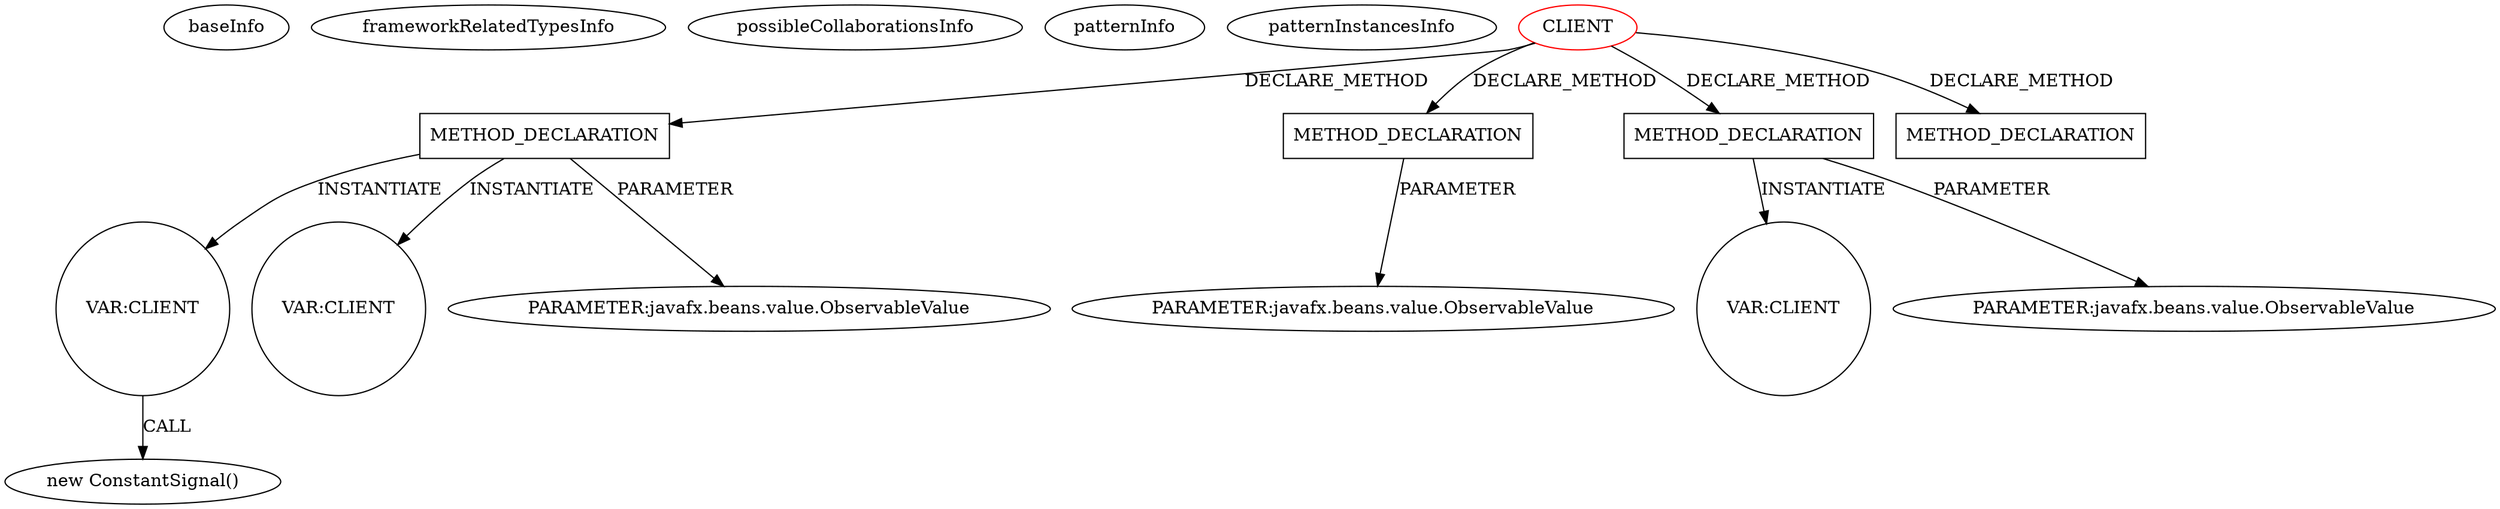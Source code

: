 digraph {
baseInfo[graphId=4557,category="pattern",isAnonymous=false,possibleRelation=false]
frameworkRelatedTypesInfo[]
possibleCollaborationsInfo[]
patternInfo[frequency=2.0,patternRootClient=0]
patternInstancesInfo[0="dimituri-milk~/dimituri-milk/milk-master/milk-core/src/main/java/lv/dimituri/milk/core/Filters.java~Filters~2472",1="dimituri-milk~/dimituri-milk/milk-master/milk-core/src/main/java/lv/dimituri/milk/core/Maps.java~Maps~2475"]
40[label="new ConstantSignal()",vertexType="CONSTRUCTOR_CALL",isFrameworkType=false]
41[label="VAR:CLIENT",vertexType="VARIABLE_EXPRESION",isFrameworkType=false,shape=circle]
36[label="METHOD_DECLARATION",vertexType="CLIENT_METHOD_DECLARATION",isFrameworkType=false,shape=box]
0[label="CLIENT",vertexType="ROOT_CLIENT_CLASS_DECLARATION",isFrameworkType=false,color=red]
27[label="METHOD_DECLARATION",vertexType="CLIENT_METHOD_DECLARATION",isFrameworkType=false,shape=box]
2[label="METHOD_DECLARATION",vertexType="CLIENT_METHOD_DECLARATION",isFrameworkType=false,shape=box]
50[label="METHOD_DECLARATION",vertexType="CLIENT_METHOD_DECLARATION",isFrameworkType=false,shape=box]
11[label="VAR:CLIENT",vertexType="VARIABLE_EXPRESION",isFrameworkType=false,shape=circle]
48[label="VAR:CLIENT",vertexType="VARIABLE_EXPRESION",isFrameworkType=false,shape=circle]
8[label="PARAMETER:javafx.beans.value.ObservableValue",vertexType="PARAMETER_DECLARATION",isFrameworkType=false]
38[label="PARAMETER:javafx.beans.value.ObservableValue",vertexType="PARAMETER_DECLARATION",isFrameworkType=false]
31[label="PARAMETER:javafx.beans.value.ObservableValue",vertexType="PARAMETER_DECLARATION",isFrameworkType=false]
41->40[label="CALL"]
36->38[label="PARAMETER"]
0->27[label="DECLARE_METHOD"]
0->50[label="DECLARE_METHOD"]
36->48[label="INSTANTIATE"]
2->8[label="PARAMETER"]
0->2[label="DECLARE_METHOD"]
2->11[label="INSTANTIATE"]
36->41[label="INSTANTIATE"]
27->31[label="PARAMETER"]
0->36[label="DECLARE_METHOD"]
}
